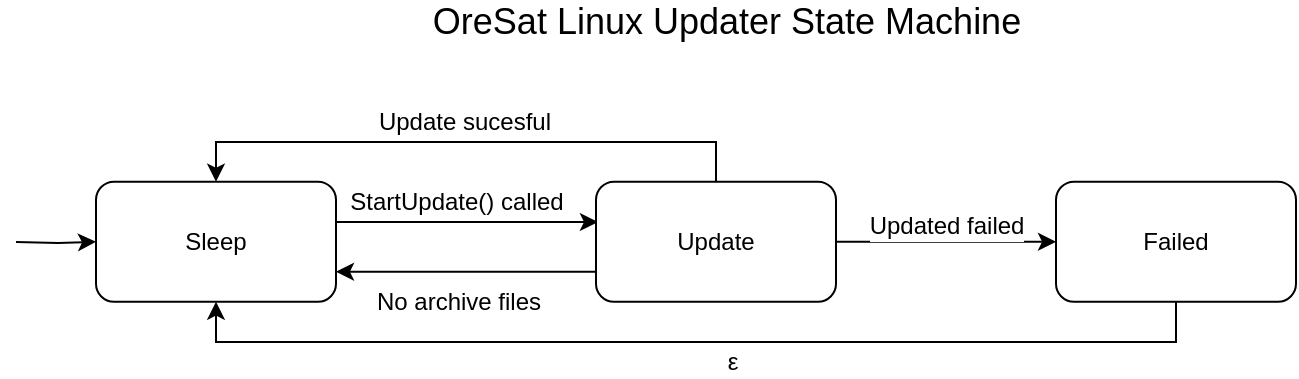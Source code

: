 <mxfile version="12.5.1" type="google"><diagram id="T0sJdWrKB38WB5-cGVn7" name="Page-1"><mxGraphModel dx="810" dy="449" grid="1" gridSize="10" guides="1" tooltips="1" connect="1" arrows="1" fold="1" page="1" pageScale="1" pageWidth="850" pageHeight="1100" math="0" shadow="0"><root><mxCell id="0"/><mxCell id="1" parent="0"/><mxCell id="DzezM5DeejyPLPSw25Jw-12" value="" style="edgeStyle=orthogonalEdgeStyle;rounded=0;orthogonalLoop=1;jettySize=auto;html=1;entryX=0.008;entryY=0.336;entryDx=0;entryDy=0;entryPerimeter=0;" parent="1" source="DzezM5DeejyPLPSw25Jw-10" target="DzezM5DeejyPLPSw25Jw-13" edge="1"><mxGeometry relative="1" as="geometry"><Array as="points"><mxPoint x="300" y="230"/><mxPoint x="300" y="230"/></Array><mxPoint x="380" y="230" as="targetPoint"/></mxGeometry></mxCell><mxCell id="2Z2Wpp6rNTpN6V176Gxv-10" value="StartUpdate() called" style="text;html=1;align=center;verticalAlign=middle;resizable=0;points=[];labelBackgroundColor=#ffffff;" parent="DzezM5DeejyPLPSw25Jw-12" vertex="1" connectable="0"><mxGeometry x="0.389" y="-42" relative="1" as="geometry"><mxPoint x="-31.67" y="-51.86" as="offset"/></mxGeometry></mxCell><mxCell id="DzezM5DeejyPLPSw25Jw-10" value="Sleep" style="rounded=1;whiteSpace=wrap;html=1;" parent="1" vertex="1"><mxGeometry x="130" y="209.86" width="120" height="60" as="geometry"/></mxCell><mxCell id="2Z2Wpp6rNTpN6V176Gxv-4" value="" style="edgeStyle=orthogonalEdgeStyle;rounded=0;orthogonalLoop=1;jettySize=auto;html=1;" parent="1" target="DzezM5DeejyPLPSw25Jw-10" edge="1"><mxGeometry relative="1" as="geometry"><mxPoint x="90" y="240" as="sourcePoint"/></mxGeometry></mxCell><mxCell id="DzezM5DeejyPLPSw25Jw-23" value="" style="edgeStyle=orthogonalEdgeStyle;rounded=0;orthogonalLoop=1;jettySize=auto;html=1;entryX=0;entryY=0.5;entryDx=0;entryDy=0;" parent="1" source="DzezM5DeejyPLPSw25Jw-13" target="DzezM5DeejyPLPSw25Jw-17" edge="1"><mxGeometry relative="1" as="geometry"><mxPoint x="510" y="349.86" as="targetPoint"/><Array as="points"><mxPoint x="610" y="240"/><mxPoint x="610" y="240"/></Array></mxGeometry></mxCell><mxCell id="2Z2Wpp6rNTpN6V176Gxv-16" value="Updated failed" style="text;html=1;align=center;verticalAlign=middle;resizable=0;points=[];labelBackgroundColor=#ffffff;" parent="DzezM5DeejyPLPSw25Jw-23" vertex="1" connectable="0"><mxGeometry x="0.09" y="-1" relative="1" as="geometry"><mxPoint x="-4.86" y="-9.14" as="offset"/></mxGeometry></mxCell><mxCell id="vo3uJspi6s9UNgQFlckt-2" value="" style="edgeStyle=orthogonalEdgeStyle;rounded=0;orthogonalLoop=1;jettySize=auto;html=1;entryX=0.5;entryY=0;entryDx=0;entryDy=0;" parent="1" source="DzezM5DeejyPLPSw25Jw-13" target="DzezM5DeejyPLPSw25Jw-10" edge="1"><mxGeometry relative="1" as="geometry"><mxPoint x="640" y="129.86" as="targetPoint"/><Array as="points"><mxPoint x="440" y="190"/><mxPoint x="190" y="190"/></Array></mxGeometry></mxCell><mxCell id="2Z2Wpp6rNTpN6V176Gxv-18" value="Update sucesful " style="text;html=1;align=center;verticalAlign=middle;resizable=0;points=[];labelBackgroundColor=#ffffff;" parent="vo3uJspi6s9UNgQFlckt-2" vertex="1" connectable="0"><mxGeometry x="0.023" y="-1" relative="1" as="geometry"><mxPoint x="1.85" y="-8.86" as="offset"/></mxGeometry></mxCell><mxCell id="DzezM5DeejyPLPSw25Jw-13" value="Update" style="rounded=1;whiteSpace=wrap;html=1;" parent="1" vertex="1"><mxGeometry x="380" y="209.86" width="120" height="60" as="geometry"/></mxCell><mxCell id="DzezM5DeejyPLPSw25Jw-20" value="" style="edgeStyle=orthogonalEdgeStyle;rounded=0;orthogonalLoop=1;jettySize=auto;html=1;entryX=0.5;entryY=1;entryDx=0;entryDy=0;exitX=0.5;exitY=1;exitDx=0;exitDy=0;" parent="1" source="DzezM5DeejyPLPSw25Jw-17" target="DzezM5DeejyPLPSw25Jw-10" edge="1"><mxGeometry relative="1" as="geometry"><mxPoint x="400" y="369.86" as="targetPoint"/><Array as="points"><mxPoint x="670" y="290"/><mxPoint x="190" y="290"/></Array></mxGeometry></mxCell><mxCell id="2Z2Wpp6rNTpN6V176Gxv-21" value="&lt;span title=&quot;Greek language text&quot; lang=&quot;el&quot;&gt;ε&lt;/span&gt;" style="text;html=1;align=center;verticalAlign=middle;resizable=0;points=[];labelBackgroundColor=#ffffff;" parent="DzezM5DeejyPLPSw25Jw-20" vertex="1" connectable="0"><mxGeometry x="-0.452" y="-1" relative="1" as="geometry"><mxPoint x="-99.43" y="11.14" as="offset"/></mxGeometry></mxCell><mxCell id="DzezM5DeejyPLPSw25Jw-17" value="Failed" style="rounded=1;whiteSpace=wrap;html=1;" parent="1" vertex="1"><mxGeometry x="610" y="209.86" width="120" height="60" as="geometry"/></mxCell><mxCell id="DzezM5DeejyPLPSw25Jw-29" value="" style="endArrow=classic;html=1;exitX=0;exitY=0.75;exitDx=0;exitDy=0;entryX=1;entryY=0.75;entryDx=0;entryDy=0;" parent="1" source="DzezM5DeejyPLPSw25Jw-13" target="DzezM5DeejyPLPSw25Jw-10" edge="1"><mxGeometry width="50" height="50" relative="1" as="geometry"><mxPoint x="380" y="254.86" as="sourcePoint"/><mxPoint x="230" y="419.86" as="targetPoint"/></mxGeometry></mxCell><mxCell id="2Z2Wpp6rNTpN6V176Gxv-15" value="No archive files" style="text;html=1;align=center;verticalAlign=middle;resizable=0;points=[];labelBackgroundColor=#ffffff;" parent="DzezM5DeejyPLPSw25Jw-29" vertex="1" connectable="0"><mxGeometry x="0.209" y="1" relative="1" as="geometry"><mxPoint x="8.86" y="14" as="offset"/></mxGeometry></mxCell><mxCell id="DzezM5DeejyPLPSw25Jw-44" value="&lt;font style=&quot;font-size: 18px&quot;&gt;OreSat Linux Updater State Machine&lt;/font&gt;" style="text;html=1;align=center;verticalAlign=middle;resizable=0;points=[];autosize=1;" parent="1" vertex="1"><mxGeometry x="290" y="120" width="310" height="20" as="geometry"/></mxCell></root></mxGraphModel></diagram></mxfile>